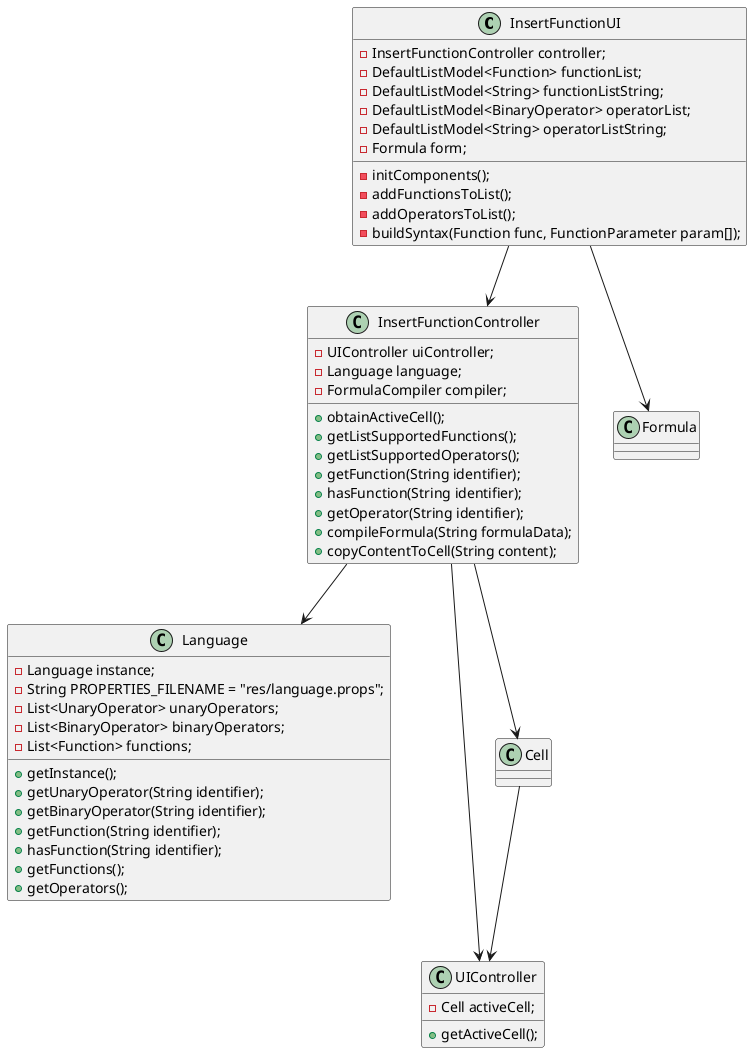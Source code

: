 @startuml lang04.02_design_part2.png

  class InsertFunctionUI {
    -InsertFunctionController controller;
    -DefaultListModel<Function> functionList;
    -DefaultListModel<String> functionListString;
    -DefaultListModel<BinaryOperator> operatorList;
    -DefaultListModel<String> operatorListString;
    -Formula form;
    -initComponents();
    -addFunctionsToList();
    -addOperatorsToList();
    -buildSyntax(Function func, FunctionParameter param[]);
  }

  class InsertFunctionController {
    -UIController uiController;
    -Language language;
    -FormulaCompiler compiler;
    +obtainActiveCell();
    +getListSupportedFunctions();
    +getListSupportedOperators();
    +getFunction(String identifier);
    +hasFunction(String identifier);
    +getOperator(String identifier);
    +compileFormula(String formulaData);
    +copyContentToCell(String content);
  }

  class Language {
    -Language instance;
    -String PROPERTIES_FILENAME = "res/language.props";
    -List<UnaryOperator> unaryOperators;
    -List<BinaryOperator> binaryOperators;
    -List<Function> functions;
    +getInstance();
    +getUnaryOperator(String identifier);
    +getBinaryOperator(String identifier);
    +getFunction(String identifier);
    +hasFunction(String identifier);
    +getFunctions();
    +getOperators();
  }

  class Formula {
  }

  class UIController {
    -Cell activeCell;
    +getActiveCell();
  }

  class Cell {
  }

    InsertFunctionUI --> InsertFunctionController
    InsertFunctionUI --> Formula
    InsertFunctionController --> Language
    InsertFunctionController --> UIController
    InsertFunctionController --> Cell
    Cell --> UIController
@enduml
